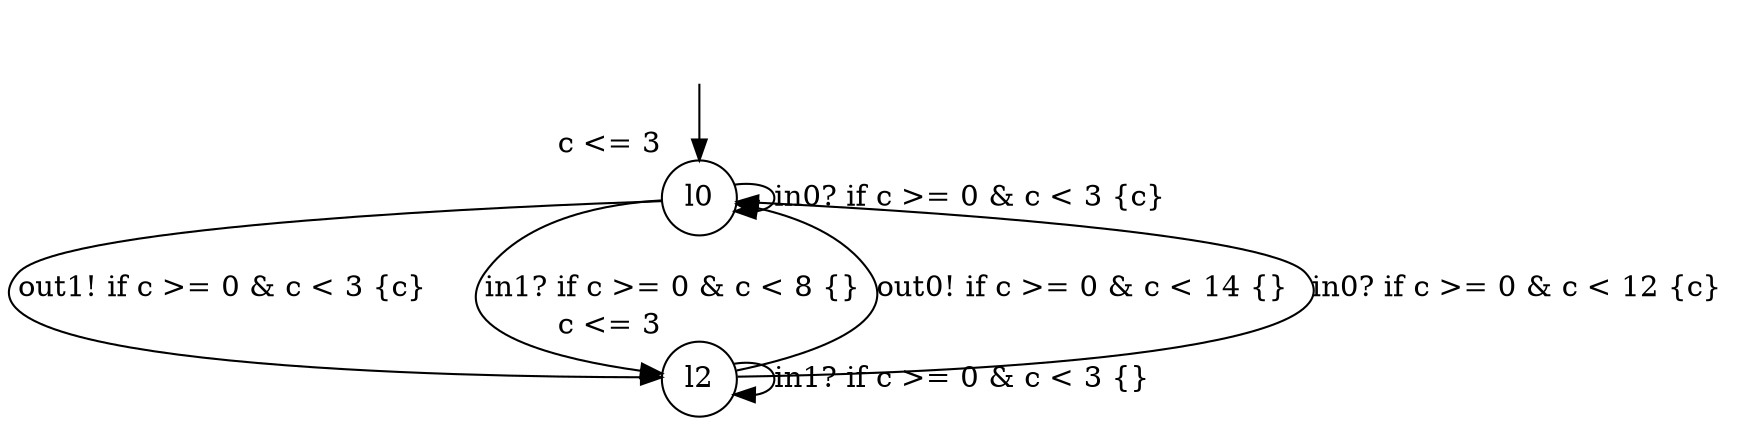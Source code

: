 digraph g {
__start0 [label="" shape="none"];
l0 [shape="circle" margin=0 label="l0", xlabel="c <= 3"];
l2 [shape="circle" margin=0 label="l2", xlabel="c <= 3"];
l0 -> l0 [label="in0? if c >= 0 & c < 3 {c} "];
l0 -> l2 [label="out1! if c >= 0 & c < 3 {c} "];
l0 -> l2 [label="in1? if c >= 0 & c < 8 {} "];
l2 -> l2 [label="in1? if c >= 0 & c < 3 {} "];
l2 -> l0 [label="out0! if c >= 0 & c < 14 {} "];
l2 -> l0 [label="in0? if c >= 0 & c < 12 {c} "];
__start0 -> l0;
}
